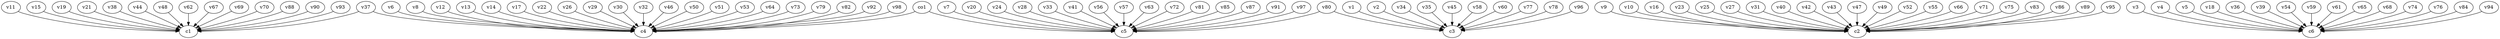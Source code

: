 strict digraph  {
c1;
c2;
c3;
c4;
c5;
c6;
v1;
v2;
v3;
v4;
v5;
v6;
v7;
v8;
v9;
v10;
v11;
v12;
v13;
v14;
v15;
v16;
v17;
v18;
v19;
v20;
v21;
v22;
v23;
v24;
v25;
v26;
v27;
v28;
v29;
v30;
v31;
v32;
v33;
v34;
v35;
v36;
v37;
v38;
v39;
v40;
v41;
v42;
v43;
v44;
v45;
v46;
v47;
v48;
v49;
v50;
v51;
v52;
v53;
v54;
v55;
v56;
v57;
v58;
v59;
v60;
v61;
v62;
v63;
v64;
v65;
v66;
v67;
v68;
v69;
v70;
v71;
v72;
v73;
v74;
v75;
v76;
v77;
v78;
v79;
v80;
v81;
v82;
v83;
v84;
v85;
v86;
v87;
v88;
v89;
v90;
v91;
v92;
v93;
v94;
v95;
v96;
v97;
v98;
co1;
v1 -> c3  [weight=1];
v2 -> c3  [weight=1];
v3 -> c6  [weight=1];
v4 -> c6  [weight=1];
v5 -> c6  [weight=1];
v6 -> c4  [weight=1];
v7 -> c5  [weight=1];
v8 -> c4  [weight=1];
v9 -> c2  [weight=1];
v10 -> c2  [weight=1];
v11 -> c1  [weight=1];
v12 -> c4  [weight=1];
v13 -> c4  [weight=1];
v14 -> c4  [weight=1];
v15 -> c1  [weight=1];
v16 -> c2  [weight=1];
v17 -> c4  [weight=1];
v18 -> c6  [weight=1];
v19 -> c1  [weight=1];
v20 -> c5  [weight=1];
v21 -> c1  [weight=1];
v22 -> c4  [weight=1];
v23 -> c2  [weight=1];
v24 -> c5  [weight=1];
v25 -> c2  [weight=1];
v26 -> c4  [weight=1];
v27 -> c2  [weight=1];
v28 -> c5  [weight=1];
v29 -> c4  [weight=1];
v30 -> c4  [weight=1];
v31 -> c2  [weight=1];
v32 -> c4  [weight=1];
v33 -> c5  [weight=1];
v34 -> c3  [weight=1];
v35 -> c3  [weight=1];
v36 -> c6  [weight=1];
v37 -> c4  [weight=1];
v37 -> c1  [weight=1];
v38 -> c1  [weight=1];
v39 -> c6  [weight=1];
v40 -> c2  [weight=1];
v41 -> c5  [weight=1];
v42 -> c2  [weight=1];
v43 -> c2  [weight=1];
v44 -> c1  [weight=1];
v45 -> c3  [weight=1];
v46 -> c4  [weight=1];
v47 -> c2  [weight=1];
v48 -> c1  [weight=1];
v49 -> c2  [weight=1];
v50 -> c4  [weight=1];
v51 -> c4  [weight=1];
v52 -> c2  [weight=1];
v53 -> c4  [weight=1];
v54 -> c6  [weight=1];
v55 -> c2  [weight=1];
v56 -> c5  [weight=1];
v57 -> c5  [weight=1];
v58 -> c3  [weight=1];
v59 -> c6  [weight=1];
v60 -> c3  [weight=1];
v61 -> c6  [weight=1];
v62 -> c1  [weight=1];
v63 -> c5  [weight=1];
v64 -> c4  [weight=1];
v65 -> c6  [weight=1];
v66 -> c2  [weight=1];
v67 -> c1  [weight=1];
v68 -> c6  [weight=1];
v69 -> c1  [weight=1];
v70 -> c1  [weight=1];
v71 -> c2  [weight=1];
v72 -> c5  [weight=1];
v73 -> c4  [weight=1];
v74 -> c6  [weight=1];
v75 -> c2  [weight=1];
v76 -> c6  [weight=1];
v77 -> c3  [weight=1];
v78 -> c3  [weight=1];
v79 -> c4  [weight=1];
v80 -> c3  [weight=1];
v80 -> c5  [weight=1];
v81 -> c5  [weight=1];
v82 -> c4  [weight=1];
v83 -> c2  [weight=1];
v84 -> c6  [weight=1];
v85 -> c5  [weight=1];
v86 -> c2  [weight=1];
v87 -> c5  [weight=1];
v88 -> c1  [weight=1];
v89 -> c2  [weight=1];
v90 -> c1  [weight=1];
v91 -> c5  [weight=1];
v92 -> c4  [weight=1];
v93 -> c1  [weight=1];
v94 -> c6  [weight=1];
v95 -> c2  [weight=1];
v96 -> c3  [weight=1];
v97 -> c5  [weight=1];
v98 -> c4  [weight=1];
co1 -> c5  [weight=1];
co1 -> c4  [weight=1];
}

